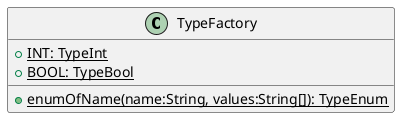 @startuml

    class TypeFactory {
        {static} +INT: TypeInt
        {static} +BOOL: TypeBool
        {static} +enumOfName(name:String, values:String[]): TypeEnum
    }

@enduml
